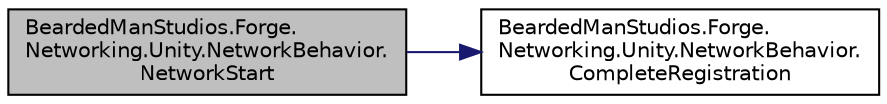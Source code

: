 digraph "BeardedManStudios.Forge.Networking.Unity.NetworkBehavior.NetworkStart"
{
 // LATEX_PDF_SIZE
  edge [fontname="Helvetica",fontsize="10",labelfontname="Helvetica",labelfontsize="10"];
  node [fontname="Helvetica",fontsize="10",shape=record];
  rankdir="LR";
  Node11 [label="BeardedManStudios.Forge.\lNetworking.Unity.NetworkBehavior.\lNetworkStart",height=0.2,width=0.4,color="black", fillcolor="grey75", style="filled", fontcolor="black",tooltip=" "];
  Node11 -> Node12 [color="midnightblue",fontsize="10",style="solid",fontname="Helvetica"];
  Node12 [label="BeardedManStudios.Forge.\lNetworking.Unity.NetworkBehavior.\lCompleteRegistration",height=0.2,width=0.4,color="black", fillcolor="white", style="filled",URL="$class_bearded_man_studios_1_1_forge_1_1_networking_1_1_unity_1_1_network_behavior.html#a7f643955f4a6071446390d3678385eec",tooltip=" "];
}
